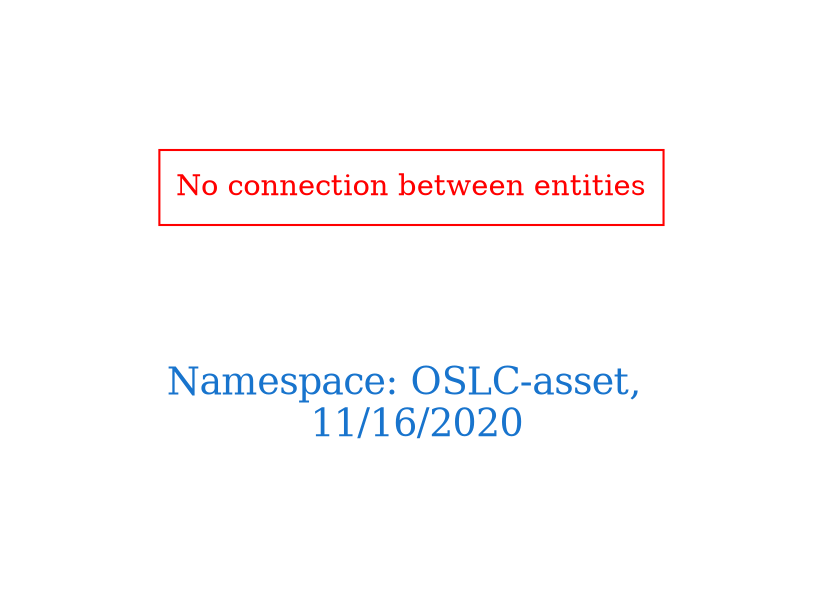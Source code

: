 digraph OGIT_ontology {
 graph [ rankdir= LR,pad=1 
fontsize = 18,
fontcolor= dodgerblue3,label = "\n\n\nNamespace: OSLC-asset, \n 11/16/2020"];
node[shape=polygon];
edge [  color="gray81"];

"No connection between entities" [fontcolor = "red",color="red", shape="polygon"]
}
